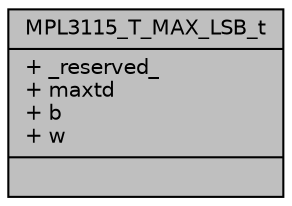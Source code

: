 digraph "MPL3115_T_MAX_LSB_t"
{
  edge [fontname="Helvetica",fontsize="10",labelfontname="Helvetica",labelfontsize="10"];
  node [fontname="Helvetica",fontsize="10",shape=record];
  Node1 [label="{MPL3115_T_MAX_LSB_t\n|+ _reserved_\l+ maxtd\l+ b\l+ w\l|}",height=0.2,width=0.4,color="black", fillcolor="grey75", style="filled", fontcolor="black"];
}
